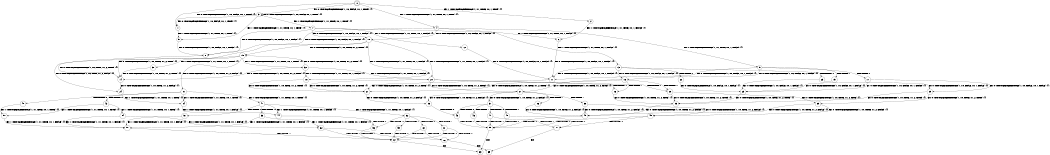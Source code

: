 digraph BCG {
size = "7, 10.5";
center = TRUE;
node [shape = circle];
0 [peripheries = 2];
0 -> 1 [label = "EX !0 !ATOMIC_EXCH_BRANCH (1, +0, FALSE, +0, 1, TRUE) !{}"];
0 -> 2 [label = "EX !1 !ATOMIC_EXCH_BRANCH (1, +1, TRUE, +0, 1, TRUE) !{}"];
0 -> 3 [label = "EX !0 !ATOMIC_EXCH_BRANCH (1, +0, FALSE, +0, 1, TRUE) !{}"];
0 -> 4 [label = "EX !1 !ATOMIC_EXCH_BRANCH (1, +1, TRUE, +0, 1, TRUE) !{}"];
1 -> 5 [label = "EX !1 !ATOMIC_EXCH_BRANCH (1, +1, TRUE, +0, 1, TRUE) !{}"];
2 -> 6 [label = "EX !1 !ATOMIC_EXCH_BRANCH (1, +1, TRUE, +0, 1, FALSE) !{}"];
3 -> 1 [label = "EX !0 !ATOMIC_EXCH_BRANCH (1, +0, FALSE, +0, 1, TRUE) !{}"];
3 -> 5 [label = "EX !1 !ATOMIC_EXCH_BRANCH (1, +1, TRUE, +0, 1, TRUE) !{}"];
3 -> 3 [label = "EX !0 !ATOMIC_EXCH_BRANCH (1, +0, FALSE, +0, 1, TRUE) !{}"];
3 -> 7 [label = "EX !1 !ATOMIC_EXCH_BRANCH (1, +1, TRUE, +0, 1, TRUE) !{}"];
4 -> 6 [label = "EX !1 !ATOMIC_EXCH_BRANCH (1, +1, TRUE, +0, 1, FALSE) !{}"];
4 -> 8 [label = "EX !0 !ATOMIC_EXCH_BRANCH (1, +0, FALSE, +0, 1, FALSE) !{}"];
4 -> 9 [label = "EX !1 !ATOMIC_EXCH_BRANCH (1, +1, TRUE, +0, 1, FALSE) !{}"];
4 -> 10 [label = "EX !0 !ATOMIC_EXCH_BRANCH (1, +0, FALSE, +0, 1, FALSE) !{}"];
5 -> 8 [label = "EX !0 !ATOMIC_EXCH_BRANCH (1, +0, FALSE, +0, 1, FALSE) !{}"];
6 -> 11 [label = "EX !0 !ATOMIC_EXCH_BRANCH (1, +0, FALSE, +0, 1, FALSE) !{}"];
7 -> 8 [label = "EX !0 !ATOMIC_EXCH_BRANCH (1, +0, FALSE, +0, 1, FALSE) !{}"];
7 -> 12 [label = "EX !1 !ATOMIC_EXCH_BRANCH (1, +1, TRUE, +0, 1, FALSE) !{}"];
7 -> 10 [label = "EX !0 !ATOMIC_EXCH_BRANCH (1, +0, FALSE, +0, 1, FALSE) !{}"];
7 -> 13 [label = "EX !1 !ATOMIC_EXCH_BRANCH (1, +1, TRUE, +0, 1, FALSE) !{}"];
8 -> 14 [label = "EX !0 !ATOMIC_EXCH_BRANCH (1, +0, TRUE, +1, 2, TRUE) !{}"];
9 -> 11 [label = "EX !0 !ATOMIC_EXCH_BRANCH (1, +0, FALSE, +0, 1, FALSE) !{}"];
9 -> 15 [label = "TERMINATE !1"];
9 -> 16 [label = "EX !0 !ATOMIC_EXCH_BRANCH (1, +0, FALSE, +0, 1, FALSE) !{}"];
9 -> 17 [label = "TERMINATE !1"];
10 -> 14 [label = "EX !0 !ATOMIC_EXCH_BRANCH (1, +0, TRUE, +1, 2, TRUE) !{}"];
10 -> 18 [label = "EX !1 !ATOMIC_EXCH_BRANCH (1, +1, TRUE, +0, 1, FALSE) !{}"];
10 -> 19 [label = "EX !0 !ATOMIC_EXCH_BRANCH (1, +0, TRUE, +1, 2, TRUE) !{}"];
10 -> 20 [label = "EX !1 !ATOMIC_EXCH_BRANCH (1, +1, TRUE, +0, 1, FALSE) !{}"];
11 -> 21 [label = "EX !0 !ATOMIC_EXCH_BRANCH (1, +0, TRUE, +1, 2, TRUE) !{}"];
12 -> 11 [label = "EX !0 !ATOMIC_EXCH_BRANCH (1, +0, FALSE, +0, 1, FALSE) !{}"];
13 -> 11 [label = "EX !0 !ATOMIC_EXCH_BRANCH (1, +0, FALSE, +0, 1, FALSE) !{}"];
13 -> 22 [label = "TERMINATE !1"];
13 -> 16 [label = "EX !0 !ATOMIC_EXCH_BRANCH (1, +0, FALSE, +0, 1, FALSE) !{}"];
13 -> 23 [label = "TERMINATE !1"];
14 -> 24 [label = "EX !0 !ATOMIC_EXCH_BRANCH (1, +0, TRUE, +1, 2, FALSE) !{}"];
15 -> 25 [label = "EX !0 !ATOMIC_EXCH_BRANCH (1, +0, FALSE, +0, 1, FALSE) !{}"];
16 -> 21 [label = "EX !0 !ATOMIC_EXCH_BRANCH (1, +0, TRUE, +1, 2, TRUE) !{}"];
16 -> 26 [label = "TERMINATE !1"];
16 -> 27 [label = "EX !0 !ATOMIC_EXCH_BRANCH (1, +0, TRUE, +1, 2, TRUE) !{}"];
16 -> 28 [label = "TERMINATE !1"];
17 -> 25 [label = "EX !0 !ATOMIC_EXCH_BRANCH (1, +0, FALSE, +0, 1, FALSE) !{}"];
17 -> 29 [label = "EX !0 !ATOMIC_EXCH_BRANCH (1, +0, FALSE, +0, 1, FALSE) !{}"];
18 -> 21 [label = "EX !0 !ATOMIC_EXCH_BRANCH (1, +0, TRUE, +1, 2, TRUE) !{}"];
19 -> 24 [label = "EX !0 !ATOMIC_EXCH_BRANCH (1, +0, TRUE, +1, 2, FALSE) !{}"];
19 -> 30 [label = "EX !1 !ATOMIC_EXCH_BRANCH (1, +1, TRUE, +0, 1, TRUE) !{}"];
19 -> 31 [label = "EX !0 !ATOMIC_EXCH_BRANCH (1, +0, TRUE, +1, 2, FALSE) !{}"];
19 -> 32 [label = "EX !1 !ATOMIC_EXCH_BRANCH (1, +1, TRUE, +0, 1, TRUE) !{}"];
20 -> 21 [label = "EX !0 !ATOMIC_EXCH_BRANCH (1, +0, TRUE, +1, 2, TRUE) !{}"];
20 -> 26 [label = "TERMINATE !1"];
20 -> 27 [label = "EX !0 !ATOMIC_EXCH_BRANCH (1, +0, TRUE, +1, 2, TRUE) !{}"];
20 -> 28 [label = "TERMINATE !1"];
21 -> 33 [label = "EX !0 !ATOMIC_EXCH_BRANCH (1, +0, TRUE, +1, 2, FALSE) !{}"];
22 -> 25 [label = "EX !0 !ATOMIC_EXCH_BRANCH (1, +0, FALSE, +0, 1, FALSE) !{}"];
23 -> 25 [label = "EX !0 !ATOMIC_EXCH_BRANCH (1, +0, FALSE, +0, 1, FALSE) !{}"];
23 -> 29 [label = "EX !0 !ATOMIC_EXCH_BRANCH (1, +0, FALSE, +0, 1, FALSE) !{}"];
24 -> 34 [label = "EX !1 !ATOMIC_EXCH_BRANCH (1, +1, TRUE, +0, 1, TRUE) !{}"];
25 -> 35 [label = "EX !0 !ATOMIC_EXCH_BRANCH (1, +0, TRUE, +1, 2, TRUE) !{}"];
26 -> 35 [label = "EX !0 !ATOMIC_EXCH_BRANCH (1, +0, TRUE, +1, 2, TRUE) !{}"];
27 -> 33 [label = "EX !0 !ATOMIC_EXCH_BRANCH (1, +0, TRUE, +1, 2, FALSE) !{}"];
27 -> 36 [label = "TERMINATE !1"];
27 -> 37 [label = "EX !0 !ATOMIC_EXCH_BRANCH (1, +0, TRUE, +1, 2, FALSE) !{}"];
27 -> 38 [label = "TERMINATE !1"];
28 -> 35 [label = "EX !0 !ATOMIC_EXCH_BRANCH (1, +0, TRUE, +1, 2, TRUE) !{}"];
28 -> 39 [label = "EX !0 !ATOMIC_EXCH_BRANCH (1, +0, TRUE, +1, 2, TRUE) !{}"];
29 -> 35 [label = "EX !0 !ATOMIC_EXCH_BRANCH (1, +0, TRUE, +1, 2, TRUE) !{}"];
29 -> 39 [label = "EX !0 !ATOMIC_EXCH_BRANCH (1, +0, TRUE, +1, 2, TRUE) !{}"];
30 -> 14 [label = "EX !0 !ATOMIC_EXCH_BRANCH (1, +0, TRUE, +1, 2, TRUE) !{}"];
31 -> 34 [label = "EX !1 !ATOMIC_EXCH_BRANCH (1, +1, TRUE, +0, 1, TRUE) !{}"];
31 -> 40 [label = "TERMINATE !0"];
31 -> 41 [label = "EX !1 !ATOMIC_EXCH_BRANCH (1, +1, TRUE, +0, 1, TRUE) !{}"];
31 -> 42 [label = "TERMINATE !0"];
32 -> 14 [label = "EX !0 !ATOMIC_EXCH_BRANCH (1, +0, TRUE, +1, 2, TRUE) !{}"];
32 -> 18 [label = "EX !1 !ATOMIC_EXCH_BRANCH (1, +1, TRUE, +0, 1, FALSE) !{}"];
32 -> 19 [label = "EX !0 !ATOMIC_EXCH_BRANCH (1, +0, TRUE, +1, 2, TRUE) !{}"];
32 -> 20 [label = "EX !1 !ATOMIC_EXCH_BRANCH (1, +1, TRUE, +0, 1, FALSE) !{}"];
33 -> 43 [label = "TERMINATE !0"];
34 -> 44 [label = "EX !1 !ATOMIC_EXCH_BRANCH (1, +1, TRUE, +0, 1, FALSE) !{}"];
35 -> 45 [label = "EX !0 !ATOMIC_EXCH_BRANCH (1, +0, TRUE, +1, 2, FALSE) !{}"];
36 -> 45 [label = "EX !0 !ATOMIC_EXCH_BRANCH (1, +0, TRUE, +1, 2, FALSE) !{}"];
37 -> 43 [label = "TERMINATE !0"];
37 -> 46 [label = "TERMINATE !1"];
37 -> 47 [label = "TERMINATE !0"];
37 -> 48 [label = "TERMINATE !1"];
38 -> 45 [label = "EX !0 !ATOMIC_EXCH_BRANCH (1, +0, TRUE, +1, 2, FALSE) !{}"];
38 -> 49 [label = "EX !0 !ATOMIC_EXCH_BRANCH (1, +0, TRUE, +1, 2, FALSE) !{}"];
39 -> 45 [label = "EX !0 !ATOMIC_EXCH_BRANCH (1, +0, TRUE, +1, 2, FALSE) !{}"];
39 -> 49 [label = "EX !0 !ATOMIC_EXCH_BRANCH (1, +0, TRUE, +1, 2, FALSE) !{}"];
40 -> 50 [label = "EX !1 !ATOMIC_EXCH_BRANCH (1, +1, TRUE, +0, 1, TRUE) !{}"];
41 -> 44 [label = "EX !1 !ATOMIC_EXCH_BRANCH (1, +1, TRUE, +0, 1, FALSE) !{}"];
41 -> 51 [label = "TERMINATE !0"];
41 -> 52 [label = "EX !1 !ATOMIC_EXCH_BRANCH (1, +1, TRUE, +0, 1, FALSE) !{}"];
41 -> 53 [label = "TERMINATE !0"];
42 -> 50 [label = "EX !1 !ATOMIC_EXCH_BRANCH (1, +1, TRUE, +0, 1, TRUE) !{}"];
42 -> 54 [label = "EX !1 !ATOMIC_EXCH_BRANCH (1, +1, TRUE, +0, 1, TRUE) !{}"];
43 -> 55 [label = "TERMINATE !1"];
44 -> 56 [label = "TERMINATE !0"];
45 -> 55 [label = "TERMINATE !0"];
46 -> 55 [label = "TERMINATE !0"];
47 -> 55 [label = "TERMINATE !1"];
47 -> 57 [label = "TERMINATE !1"];
48 -> 55 [label = "TERMINATE !0"];
48 -> 57 [label = "TERMINATE !0"];
49 -> 55 [label = "TERMINATE !0"];
49 -> 57 [label = "TERMINATE !0"];
50 -> 58 [label = "EX !1 !ATOMIC_EXCH_BRANCH (1, +1, TRUE, +0, 1, FALSE) !{}"];
51 -> 58 [label = "EX !1 !ATOMIC_EXCH_BRANCH (1, +1, TRUE, +0, 1, FALSE) !{}"];
52 -> 56 [label = "TERMINATE !0"];
52 -> 59 [label = "TERMINATE !1"];
52 -> 60 [label = "TERMINATE !0"];
52 -> 61 [label = "TERMINATE !1"];
53 -> 58 [label = "EX !1 !ATOMIC_EXCH_BRANCH (1, +1, TRUE, +0, 1, FALSE) !{}"];
53 -> 62 [label = "EX !1 !ATOMIC_EXCH_BRANCH (1, +1, TRUE, +0, 1, FALSE) !{}"];
54 -> 58 [label = "EX !1 !ATOMIC_EXCH_BRANCH (1, +1, TRUE, +0, 1, FALSE) !{}"];
54 -> 62 [label = "EX !1 !ATOMIC_EXCH_BRANCH (1, +1, TRUE, +0, 1, FALSE) !{}"];
55 -> 63 [label = "exit"];
56 -> 64 [label = "TERMINATE !1"];
57 -> 65 [label = "exit"];
58 -> 64 [label = "TERMINATE !1"];
59 -> 64 [label = "TERMINATE !0"];
60 -> 64 [label = "TERMINATE !1"];
60 -> 66 [label = "TERMINATE !1"];
61 -> 64 [label = "TERMINATE !0"];
61 -> 66 [label = "TERMINATE !0"];
62 -> 64 [label = "TERMINATE !1"];
62 -> 66 [label = "TERMINATE !1"];
64 -> 63 [label = "exit"];
66 -> 65 [label = "exit"];
}
